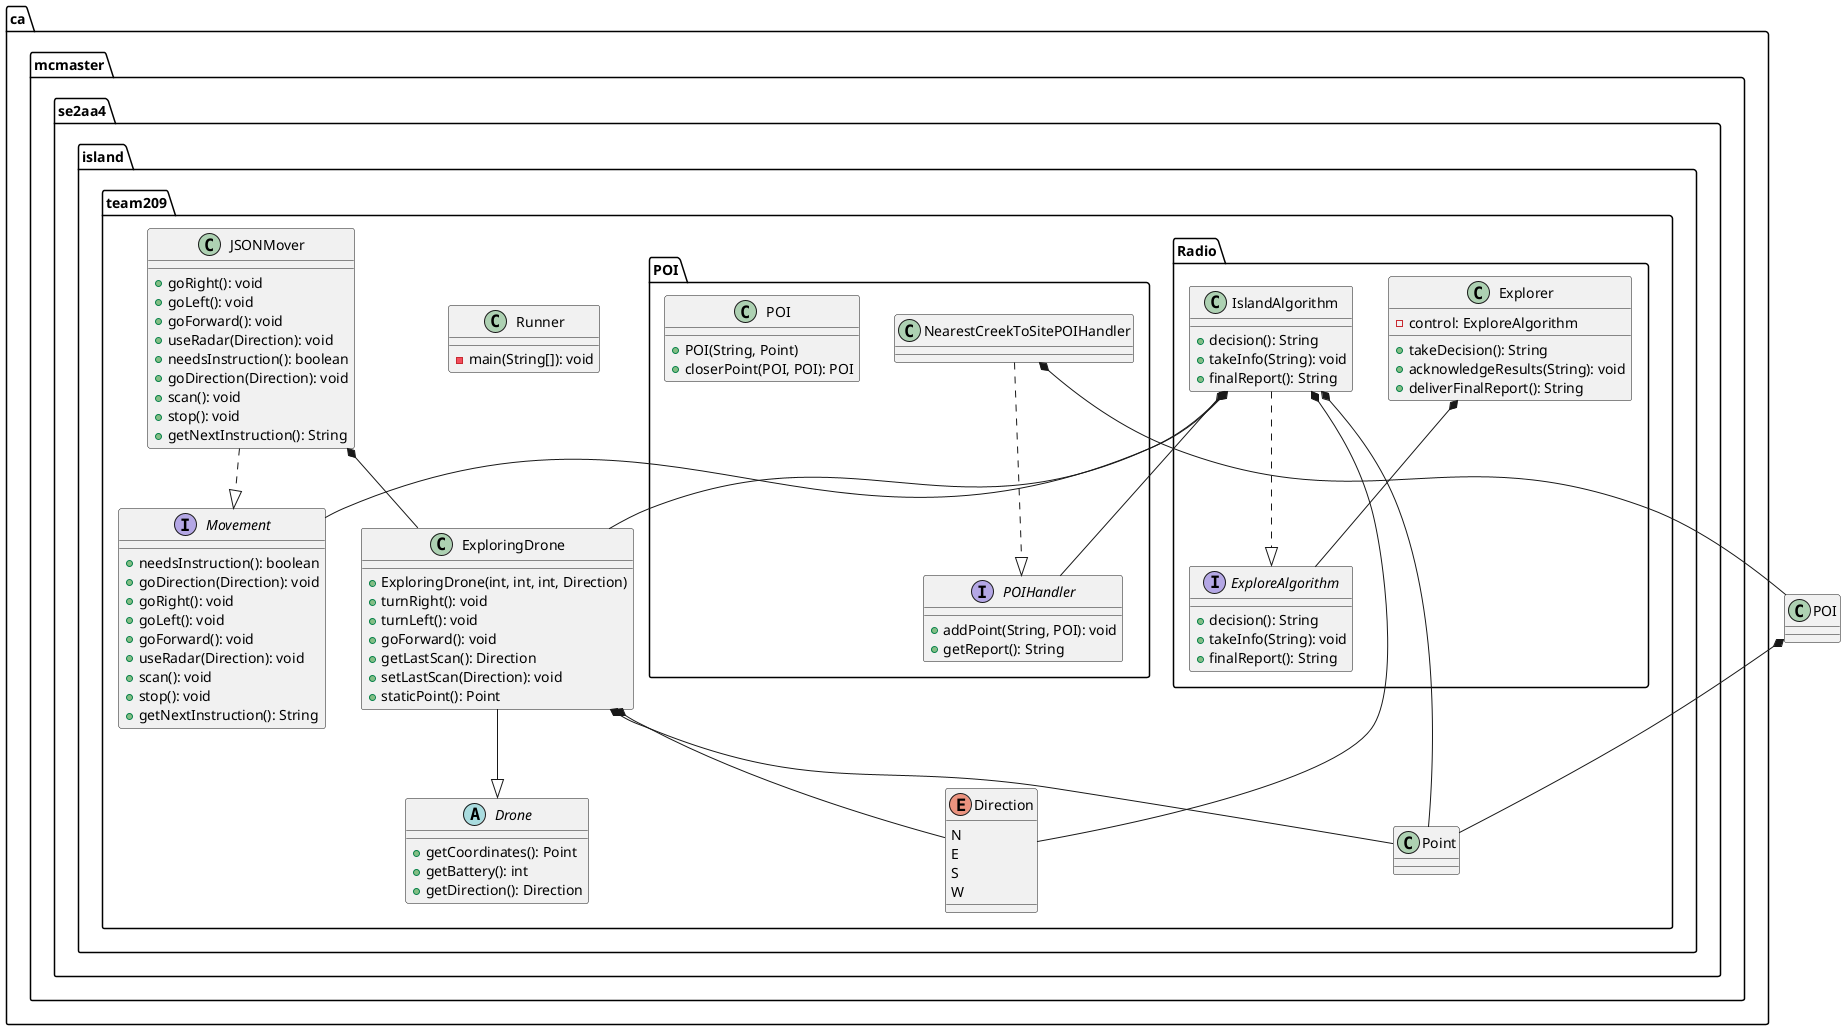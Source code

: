 @startuml Algorithm

package "ca.mcmaster.se2aa4.island.team209" {
    class Runner {
        - main(String[]): void
    }
    class Point {
        
    }
    interface Movement {
        + needsInstruction(): boolean
        + goDirection(Direction): void
        + goRight(): void
        + goLeft(): void
        + goForward(): void
        + useRadar(Direction): void
        + scan(): void
        + stop(): void
        + getNextInstruction(): String
    }
    class JSONMover {
        + goRight(): void
        + goLeft(): void
        + goForward(): void
        + useRadar(Direction): void
        + needsInstruction(): boolean
        + goDirection(Direction): void
        + scan(): void
        + stop(): void
        + getNextInstruction(): String
    }
    class ExploringDrone {
        
        + ExploringDrone(int, int, int, Direction)
        + turnRight(): void
        + turnLeft(): void
        + goForward(): void
        + getLastScan(): Direction
        + setLastScan(Direction): void
        + staticPoint(): Point
    }
    abstract class Drone {
        + getCoordinates(): Point
        + getBattery(): int
        + getDirection(): Direction
        
    }
    enum Direction {
        N
        E
        S
        W
    }
}

package "ca.mcmaster.se2aa4.island.team209.Radio" {
    class IslandAlgorithm {
        
        + decision(): String
        + takeInfo(String): void
        + finalReport(): String
    }
    interface ExploreAlgorithm {
        + decision(): String
        + takeInfo(String): void
        + finalReport(): String
    }
    class Explorer {
        - control: ExploreAlgorithm
        
        + takeDecision(): String
        + acknowledgeResults(String): void
        + deliverFinalReport(): String
    }
}

package "ca.mcmaster.se2aa4.island.team209.POI" {
    class NearestCreekToSitePOIHandler {
        
    }
    class POI {
        
        + POI(String, Point)
        + closerPoint(POI, POI): POI
    }
    interface POIHandler {
        + addPoint(String, POI): void
        + getReport(): String
    }
}


IslandAlgorithm *--  Movement
IslandAlgorithm *--  POIHandler
IslandAlgorithm *--  ExploringDrone
IslandAlgorithm *--  Point
IslandAlgorithm *--  Direction
IslandAlgorithm ..|> ExploreAlgorithm
Explorer *-- ExploreAlgorithm
POI *-- Point
ExploringDrone *-- Direction
ExploringDrone *-- Point
ExploringDrone --|> Drone
JSONMover ..|> Movement
JSONMover *-- ExploringDrone
NearestCreekToSitePOIHandler ..|> POIHandler
NearestCreekToSitePOIHandler *-- POI



